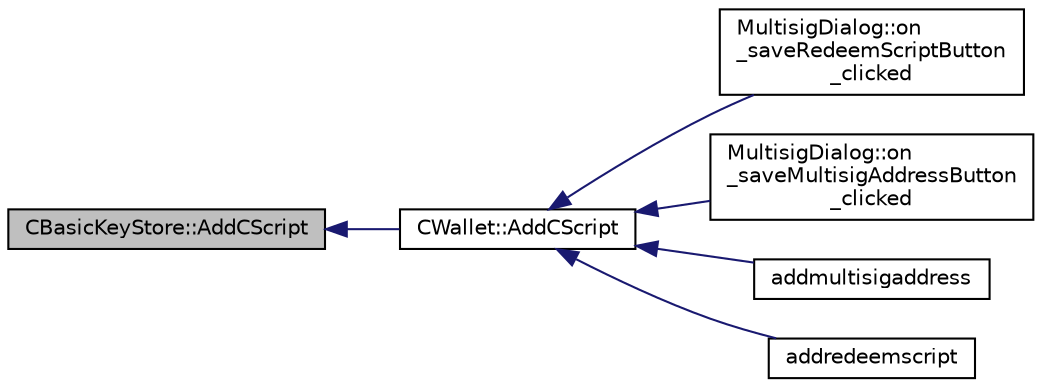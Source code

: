 digraph "CBasicKeyStore::AddCScript"
{
  edge [fontname="Helvetica",fontsize="10",labelfontname="Helvetica",labelfontsize="10"];
  node [fontname="Helvetica",fontsize="10",shape=record];
  rankdir="LR";
  Node1 [label="CBasicKeyStore::AddCScript",height=0.2,width=0.4,color="black", fillcolor="grey75", style="filled", fontcolor="black"];
  Node1 -> Node2 [dir="back",color="midnightblue",fontsize="10",style="solid",fontname="Helvetica"];
  Node2 [label="CWallet::AddCScript",height=0.2,width=0.4,color="black", fillcolor="white", style="filled",URL="$class_c_wallet.html#ad7edacad1c926bc4b7fe0dc1be95ce31"];
  Node2 -> Node3 [dir="back",color="midnightblue",fontsize="10",style="solid",fontname="Helvetica"];
  Node3 [label="MultisigDialog::on\l_saveRedeemScriptButton\l_clicked",height=0.2,width=0.4,color="black", fillcolor="white", style="filled",URL="$class_multisig_dialog.html#a52029e0d1aee20ff4bb822d9580e2feb"];
  Node2 -> Node4 [dir="back",color="midnightblue",fontsize="10",style="solid",fontname="Helvetica"];
  Node4 [label="MultisigDialog::on\l_saveMultisigAddressButton\l_clicked",height=0.2,width=0.4,color="black", fillcolor="white", style="filled",URL="$class_multisig_dialog.html#a95c9278296354b38696d72eeb62dc09d"];
  Node2 -> Node5 [dir="back",color="midnightblue",fontsize="10",style="solid",fontname="Helvetica"];
  Node5 [label="addmultisigaddress",height=0.2,width=0.4,color="black", fillcolor="white", style="filled",URL="$rpcwallet_8cpp.html#a01e8a83cbd4209f10c71719383d7ca2d"];
  Node2 -> Node6 [dir="back",color="midnightblue",fontsize="10",style="solid",fontname="Helvetica"];
  Node6 [label="addredeemscript",height=0.2,width=0.4,color="black", fillcolor="white", style="filled",URL="$rpcwallet_8cpp.html#a6bdf3775b3749a2b216576b62af4f801"];
}
